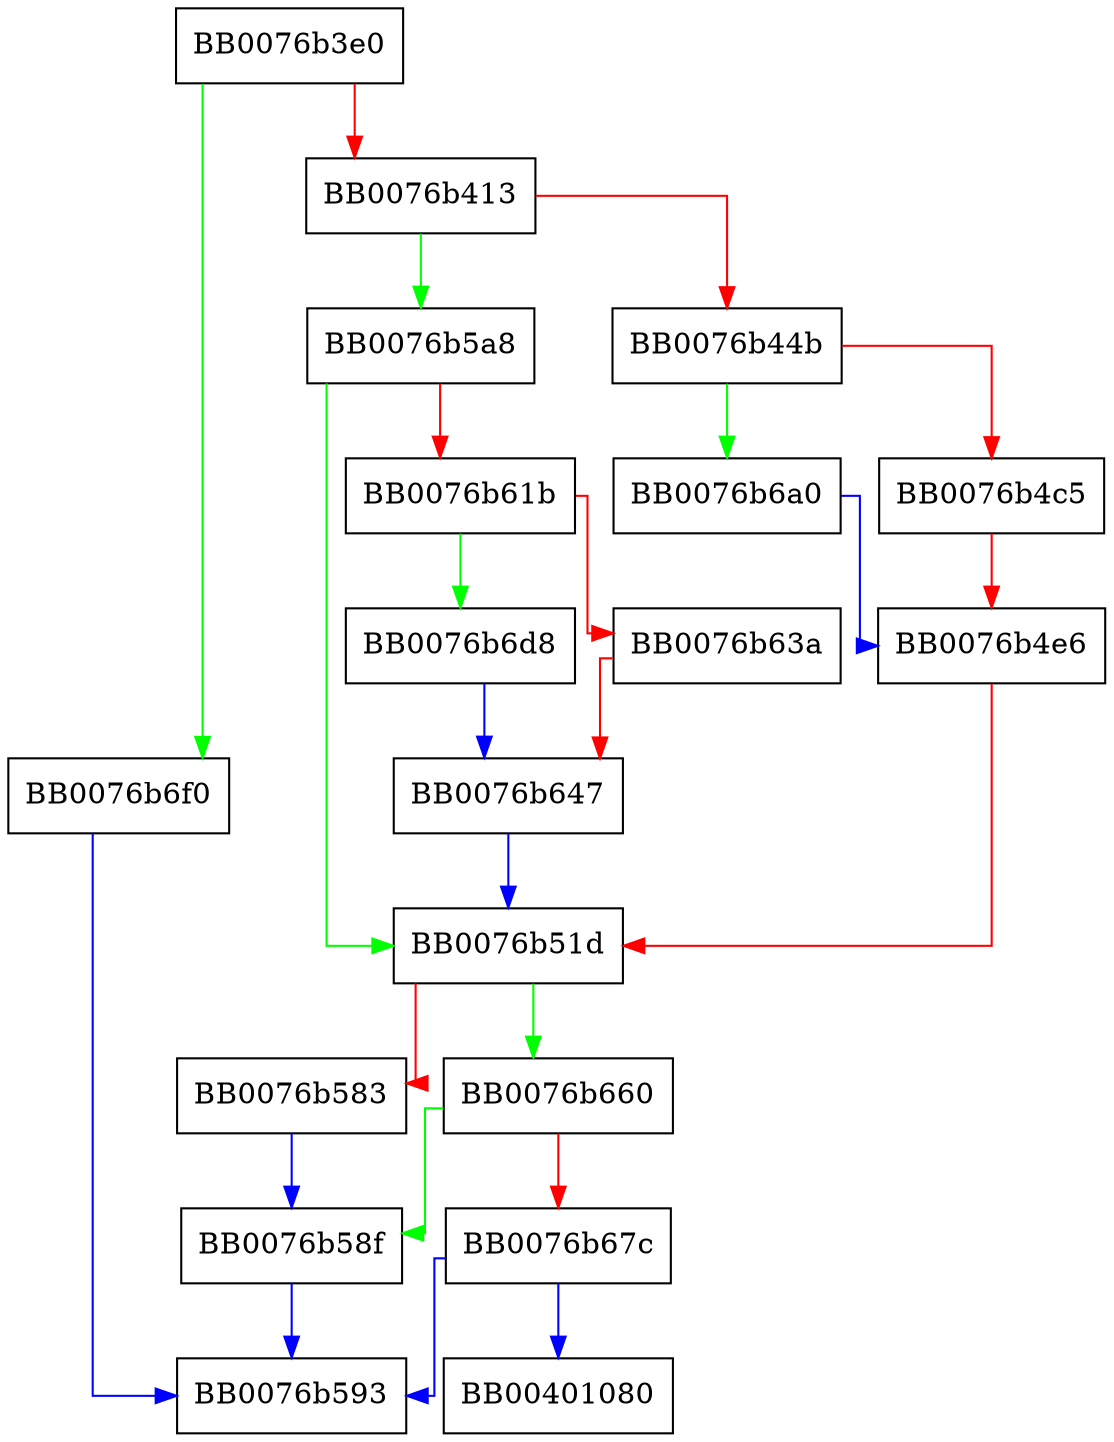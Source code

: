 digraph chacha20_poly1305_tls_cipher {
  node [shape="box"];
  graph [splines=ortho];
  BB0076b3e0 -> BB0076b6f0 [color="green"];
  BB0076b3e0 -> BB0076b413 [color="red"];
  BB0076b413 -> BB0076b5a8 [color="green"];
  BB0076b413 -> BB0076b44b [color="red"];
  BB0076b44b -> BB0076b6a0 [color="green"];
  BB0076b44b -> BB0076b4c5 [color="red"];
  BB0076b4c5 -> BB0076b4e6 [color="red"];
  BB0076b4e6 -> BB0076b51d [color="red"];
  BB0076b51d -> BB0076b660 [color="green"];
  BB0076b51d -> BB0076b583 [color="red"];
  BB0076b583 -> BB0076b58f [color="blue"];
  BB0076b58f -> BB0076b593 [color="blue"];
  BB0076b5a8 -> BB0076b51d [color="green"];
  BB0076b5a8 -> BB0076b61b [color="red"];
  BB0076b61b -> BB0076b6d8 [color="green"];
  BB0076b61b -> BB0076b63a [color="red"];
  BB0076b63a -> BB0076b647 [color="red"];
  BB0076b647 -> BB0076b51d [color="blue"];
  BB0076b660 -> BB0076b58f [color="green"];
  BB0076b660 -> BB0076b67c [color="red"];
  BB0076b67c -> BB00401080 [color="blue"];
  BB0076b67c -> BB0076b593 [color="blue"];
  BB0076b6a0 -> BB0076b4e6 [color="blue"];
  BB0076b6d8 -> BB0076b647 [color="blue"];
  BB0076b6f0 -> BB0076b593 [color="blue"];
}